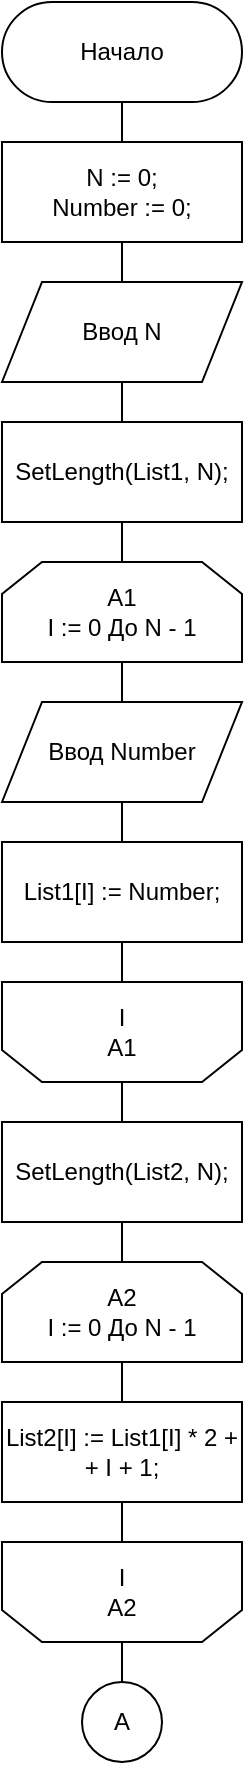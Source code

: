 <mxfile version="21.7.5" type="device" pages="2">
  <diagram name="Page-1" id="wRICVoFJeIIYv3NSpD90">
    <mxGraphModel dx="1728" dy="937" grid="1" gridSize="10" guides="1" tooltips="1" connect="1" arrows="1" fold="1" page="1" pageScale="1" pageWidth="827" pageHeight="1169" math="0" shadow="0">
      <root>
        <mxCell id="0" />
        <mxCell id="1" parent="0" />
        <mxCell id="QTYPKHv3VqWt3387v2e_-4" style="edgeStyle=orthogonalEdgeStyle;rounded=0;orthogonalLoop=1;jettySize=auto;html=1;exitX=0.5;exitY=1;exitDx=0;exitDy=0;entryX=0.5;entryY=0;entryDx=0;entryDy=0;endArrow=none;endFill=0;" parent="1" source="8kG3-OPfl9s5GShIf-OZ-1" target="QTYPKHv3VqWt3387v2e_-1" edge="1">
          <mxGeometry relative="1" as="geometry" />
        </mxCell>
        <mxCell id="8kG3-OPfl9s5GShIf-OZ-1" value="Начало" style="rounded=1;whiteSpace=wrap;html=1;arcSize=50;" parent="1" vertex="1">
          <mxGeometry x="360" y="30" width="120" height="50" as="geometry" />
        </mxCell>
        <mxCell id="NXI59IFEqVFwI80OMZS9-20" style="edgeStyle=orthogonalEdgeStyle;rounded=0;orthogonalLoop=1;jettySize=auto;html=1;exitX=0.5;exitY=1;exitDx=0;exitDy=0;endArrow=none;endFill=0;" edge="1" parent="1" source="8kG3-OPfl9s5GShIf-OZ-3" target="NXI59IFEqVFwI80OMZS9-19">
          <mxGeometry relative="1" as="geometry" />
        </mxCell>
        <mxCell id="8kG3-OPfl9s5GShIf-OZ-3" value="Ввод N" style="shape=parallelogram;perimeter=parallelogramPerimeter;whiteSpace=wrap;html=1;fixedSize=1;" parent="1" vertex="1">
          <mxGeometry x="360" y="170" width="120" height="50" as="geometry" />
        </mxCell>
        <mxCell id="oxHXyEZMop9Obb2eGBKp-10" value="A" style="ellipse;whiteSpace=wrap;html=1;aspect=fixed;" parent="1" vertex="1">
          <mxGeometry x="400" y="870" width="40" height="40" as="geometry" />
        </mxCell>
        <mxCell id="QTYPKHv3VqWt3387v2e_-5" style="edgeStyle=orthogonalEdgeStyle;rounded=0;orthogonalLoop=1;jettySize=auto;html=1;entryX=0.5;entryY=0;entryDx=0;entryDy=0;endArrow=none;endFill=0;" parent="1" source="QTYPKHv3VqWt3387v2e_-1" target="8kG3-OPfl9s5GShIf-OZ-3" edge="1">
          <mxGeometry relative="1" as="geometry" />
        </mxCell>
        <mxCell id="QTYPKHv3VqWt3387v2e_-1" value="N := 0;&lt;br&gt;Number := 0;" style="rounded=0;whiteSpace=wrap;html=1;" parent="1" vertex="1">
          <mxGeometry x="360" y="100" width="120" height="50" as="geometry" />
        </mxCell>
        <mxCell id="NXI59IFEqVFwI80OMZS9-1" style="edgeStyle=orthogonalEdgeStyle;rounded=0;orthogonalLoop=1;jettySize=auto;html=1;exitX=0.5;exitY=1;exitDx=0;exitDy=0;entryX=0.5;entryY=0;entryDx=0;entryDy=0;endArrow=none;endFill=0;" edge="1" parent="1" source="NXI59IFEqVFwI80OMZS9-2" target="NXI59IFEqVFwI80OMZS9-6">
          <mxGeometry relative="1" as="geometry" />
        </mxCell>
        <mxCell id="NXI59IFEqVFwI80OMZS9-2" value="А2&lt;br&gt;I := 0 До N - 1" style="shape=loopLimit;whiteSpace=wrap;html=1;" vertex="1" parent="1">
          <mxGeometry x="360" y="660" width="120" height="50" as="geometry" />
        </mxCell>
        <mxCell id="NXI59IFEqVFwI80OMZS9-21" style="edgeStyle=orthogonalEdgeStyle;rounded=0;orthogonalLoop=1;jettySize=auto;html=1;entryX=0.5;entryY=0;entryDx=0;entryDy=0;endArrow=none;endFill=0;" edge="1" parent="1" source="NXI59IFEqVFwI80OMZS9-3" target="oxHXyEZMop9Obb2eGBKp-10">
          <mxGeometry relative="1" as="geometry" />
        </mxCell>
        <mxCell id="NXI59IFEqVFwI80OMZS9-3" value="" style="shape=loopLimit;whiteSpace=wrap;html=1;rotation=-180;" vertex="1" parent="1">
          <mxGeometry x="360" y="800" width="120" height="50" as="geometry" />
        </mxCell>
        <mxCell id="NXI59IFEqVFwI80OMZS9-4" value="I&lt;br&gt;А2" style="text;html=1;strokeColor=none;fillColor=none;align=center;verticalAlign=middle;whiteSpace=wrap;rounded=0;" vertex="1" parent="1">
          <mxGeometry x="390" y="810" width="60" height="30" as="geometry" />
        </mxCell>
        <mxCell id="NXI59IFEqVFwI80OMZS9-5" style="edgeStyle=orthogonalEdgeStyle;rounded=0;orthogonalLoop=1;jettySize=auto;html=1;exitX=0.5;exitY=1;exitDx=0;exitDy=0;entryX=0.5;entryY=1;entryDx=0;entryDy=0;endArrow=none;endFill=0;" edge="1" parent="1" source="NXI59IFEqVFwI80OMZS9-6" target="NXI59IFEqVFwI80OMZS9-3">
          <mxGeometry relative="1" as="geometry" />
        </mxCell>
        <mxCell id="NXI59IFEqVFwI80OMZS9-6" value="List2[I] := List1[I] * 2 + + I + 1;" style="rounded=0;whiteSpace=wrap;html=1;" vertex="1" parent="1">
          <mxGeometry x="360" y="730" width="120" height="50" as="geometry" />
        </mxCell>
        <mxCell id="NXI59IFEqVFwI80OMZS9-7" style="edgeStyle=orthogonalEdgeStyle;rounded=0;orthogonalLoop=1;jettySize=auto;html=1;entryX=0.5;entryY=0;entryDx=0;entryDy=0;endArrow=none;endFill=0;" edge="1" parent="1" source="NXI59IFEqVFwI80OMZS9-8" target="NXI59IFEqVFwI80OMZS9-2">
          <mxGeometry relative="1" as="geometry" />
        </mxCell>
        <mxCell id="NXI59IFEqVFwI80OMZS9-8" value="SetLength(List2, N);" style="rounded=0;whiteSpace=wrap;html=1;" vertex="1" parent="1">
          <mxGeometry x="360" y="590" width="120" height="50" as="geometry" />
        </mxCell>
        <mxCell id="NXI59IFEqVFwI80OMZS9-9" style="edgeStyle=orthogonalEdgeStyle;rounded=0;orthogonalLoop=1;jettySize=auto;html=1;exitX=0.5;exitY=1;exitDx=0;exitDy=0;entryX=0.5;entryY=1;entryDx=0;entryDy=0;endArrow=none;endFill=0;" edge="1" parent="1" source="NXI59IFEqVFwI80OMZS9-10" target="NXI59IFEqVFwI80OMZS9-14">
          <mxGeometry relative="1" as="geometry" />
        </mxCell>
        <mxCell id="NXI59IFEqVFwI80OMZS9-10" value="List1[I] := Number;" style="rounded=0;whiteSpace=wrap;html=1;" vertex="1" parent="1">
          <mxGeometry x="360" y="450" width="120" height="50" as="geometry" />
        </mxCell>
        <mxCell id="NXI59IFEqVFwI80OMZS9-11" style="edgeStyle=orthogonalEdgeStyle;rounded=0;orthogonalLoop=1;jettySize=auto;html=1;exitX=0.5;exitY=1;exitDx=0;exitDy=0;entryX=0.5;entryY=0;entryDx=0;entryDy=0;endArrow=none;endFill=0;" edge="1" parent="1" source="NXI59IFEqVFwI80OMZS9-12" target="NXI59IFEqVFwI80OMZS9-17">
          <mxGeometry relative="1" as="geometry" />
        </mxCell>
        <mxCell id="NXI59IFEqVFwI80OMZS9-12" value="А1&lt;br&gt;I := 0 До N - 1" style="shape=loopLimit;whiteSpace=wrap;html=1;" vertex="1" parent="1">
          <mxGeometry x="360" y="310" width="120" height="50" as="geometry" />
        </mxCell>
        <mxCell id="NXI59IFEqVFwI80OMZS9-13" style="edgeStyle=orthogonalEdgeStyle;rounded=0;orthogonalLoop=1;jettySize=auto;html=1;entryX=0.5;entryY=0;entryDx=0;entryDy=0;endArrow=none;endFill=0;" edge="1" parent="1" source="NXI59IFEqVFwI80OMZS9-14" target="NXI59IFEqVFwI80OMZS9-8">
          <mxGeometry relative="1" as="geometry" />
        </mxCell>
        <mxCell id="NXI59IFEqVFwI80OMZS9-14" value="" style="shape=loopLimit;whiteSpace=wrap;html=1;rotation=-180;" vertex="1" parent="1">
          <mxGeometry x="360" y="520" width="120" height="50" as="geometry" />
        </mxCell>
        <mxCell id="NXI59IFEqVFwI80OMZS9-15" value="I&lt;br&gt;A1" style="text;html=1;strokeColor=none;fillColor=none;align=center;verticalAlign=middle;whiteSpace=wrap;rounded=0;" vertex="1" parent="1">
          <mxGeometry x="390" y="530" width="60" height="30" as="geometry" />
        </mxCell>
        <mxCell id="NXI59IFEqVFwI80OMZS9-16" style="edgeStyle=orthogonalEdgeStyle;rounded=0;orthogonalLoop=1;jettySize=auto;html=1;exitX=0.5;exitY=1;exitDx=0;exitDy=0;entryX=0.5;entryY=0;entryDx=0;entryDy=0;endArrow=none;endFill=0;" edge="1" parent="1" source="NXI59IFEqVFwI80OMZS9-17" target="NXI59IFEqVFwI80OMZS9-10">
          <mxGeometry relative="1" as="geometry" />
        </mxCell>
        <mxCell id="NXI59IFEqVFwI80OMZS9-17" value="Ввод Number" style="shape=parallelogram;perimeter=parallelogramPerimeter;whiteSpace=wrap;html=1;fixedSize=1;" vertex="1" parent="1">
          <mxGeometry x="360" y="380" width="120" height="50" as="geometry" />
        </mxCell>
        <mxCell id="NXI59IFEqVFwI80OMZS9-18" style="edgeStyle=orthogonalEdgeStyle;rounded=0;orthogonalLoop=1;jettySize=auto;html=1;exitX=0.5;exitY=1;exitDx=0;exitDy=0;entryX=0.5;entryY=0;entryDx=0;entryDy=0;endArrow=none;endFill=0;" edge="1" parent="1" source="NXI59IFEqVFwI80OMZS9-19" target="NXI59IFEqVFwI80OMZS9-12">
          <mxGeometry relative="1" as="geometry" />
        </mxCell>
        <mxCell id="NXI59IFEqVFwI80OMZS9-19" value="SetLength(List1, N);" style="rounded=0;whiteSpace=wrap;html=1;" vertex="1" parent="1">
          <mxGeometry x="360" y="240" width="120" height="50" as="geometry" />
        </mxCell>
      </root>
    </mxGraphModel>
  </diagram>
  <diagram id="qOct_zQncmahI16R7Di4" name="Page-2">
    <mxGraphModel dx="2440" dy="1322" grid="1" gridSize="10" guides="1" tooltips="1" connect="1" arrows="1" fold="1" page="1" pageScale="1" pageWidth="827" pageHeight="1169" math="0" shadow="0">
      <root>
        <mxCell id="0" />
        <mxCell id="1" parent="0" />
        <mxCell id="QrlunkvBoydH1B3JUctZ-9" style="edgeStyle=orthogonalEdgeStyle;rounded=0;orthogonalLoop=1;jettySize=auto;html=1;exitX=0.5;exitY=1;exitDx=0;exitDy=0;entryX=0.5;entryY=0;entryDx=0;entryDy=0;endArrow=none;endFill=0;" parent="1" source="QrlunkvBoydH1B3JUctZ-10" target="QrlunkvBoydH1B3JUctZ-12" edge="1">
          <mxGeometry relative="1" as="geometry" />
        </mxCell>
        <mxCell id="QrlunkvBoydH1B3JUctZ-10" value="А3&lt;br&gt;I := 0 До N - 1" style="shape=loopLimit;whiteSpace=wrap;html=1;" parent="1" vertex="1">
          <mxGeometry x="354" y="170" width="120" height="50" as="geometry" />
        </mxCell>
        <mxCell id="QrlunkvBoydH1B3JUctZ-11" style="edgeStyle=orthogonalEdgeStyle;rounded=0;orthogonalLoop=1;jettySize=auto;html=1;exitX=0.5;exitY=1;exitDx=0;exitDy=0;entryX=0.5;entryY=1;entryDx=0;entryDy=0;endArrow=none;endFill=0;" parent="1" source="QrlunkvBoydH1B3JUctZ-12" target="QrlunkvBoydH1B3JUctZ-14" edge="1">
          <mxGeometry relative="1" as="geometry" />
        </mxCell>
        <mxCell id="QrlunkvBoydH1B3JUctZ-12" value="Вывод List2[I]" style="shape=parallelogram;perimeter=parallelogramPerimeter;whiteSpace=wrap;html=1;fixedSize=1;" parent="1" vertex="1">
          <mxGeometry x="354" y="240" width="120" height="50" as="geometry" />
        </mxCell>
        <mxCell id="QrlunkvBoydH1B3JUctZ-13" style="edgeStyle=orthogonalEdgeStyle;rounded=0;orthogonalLoop=1;jettySize=auto;html=1;exitX=0.5;exitY=0;exitDx=0;exitDy=0;entryX=0.5;entryY=0;entryDx=0;entryDy=0;endArrow=none;endFill=0;" parent="1" source="QrlunkvBoydH1B3JUctZ-14" target="QrlunkvBoydH1B3JUctZ-20" edge="1">
          <mxGeometry relative="1" as="geometry" />
        </mxCell>
        <mxCell id="QrlunkvBoydH1B3JUctZ-14" value="" style="shape=loopLimit;whiteSpace=wrap;html=1;rotation=-180;" parent="1" vertex="1">
          <mxGeometry x="354" y="310" width="120" height="50" as="geometry" />
        </mxCell>
        <mxCell id="QrlunkvBoydH1B3JUctZ-15" value="I&lt;br&gt;А3" style="text;html=1;strokeColor=none;fillColor=none;align=center;verticalAlign=middle;whiteSpace=wrap;rounded=0;" parent="1" vertex="1">
          <mxGeometry x="384" y="320" width="60" height="30" as="geometry" />
        </mxCell>
        <mxCell id="QrlunkvBoydH1B3JUctZ-16" value="Конец" style="rounded=1;whiteSpace=wrap;html=1;arcSize=50;" parent="1" vertex="1">
          <mxGeometry x="354" y="450" width="120" height="50" as="geometry" />
        </mxCell>
        <mxCell id="QrlunkvBoydH1B3JUctZ-19" style="edgeStyle=orthogonalEdgeStyle;rounded=0;orthogonalLoop=1;jettySize=auto;html=1;exitX=0.5;exitY=1;exitDx=0;exitDy=0;entryX=0.5;entryY=0;entryDx=0;entryDy=0;endArrow=none;endFill=0;" parent="1" source="QrlunkvBoydH1B3JUctZ-20" target="QrlunkvBoydH1B3JUctZ-16" edge="1">
          <mxGeometry relative="1" as="geometry" />
        </mxCell>
        <mxCell id="QrlunkvBoydH1B3JUctZ-20" value="List1 := Nil;&lt;br&gt;List2 := Nil;" style="rounded=0;whiteSpace=wrap;html=1;" parent="1" vertex="1">
          <mxGeometry x="354" y="380" width="120" height="50" as="geometry" />
        </mxCell>
        <mxCell id="wa6J0mIboyNuVLA00FrG-1" style="edgeStyle=orthogonalEdgeStyle;rounded=0;orthogonalLoop=1;jettySize=auto;html=1;entryX=0.5;entryY=0;entryDx=0;entryDy=0;endArrow=none;endFill=0;" edge="1" parent="1" source="QrlunkvBoydH1B3JUctZ-21" target="QrlunkvBoydH1B3JUctZ-10">
          <mxGeometry relative="1" as="geometry" />
        </mxCell>
        <mxCell id="QrlunkvBoydH1B3JUctZ-21" value="A" style="ellipse;whiteSpace=wrap;html=1;aspect=fixed;" parent="1" vertex="1">
          <mxGeometry x="394" y="110" width="40" height="40" as="geometry" />
        </mxCell>
      </root>
    </mxGraphModel>
  </diagram>
</mxfile>
